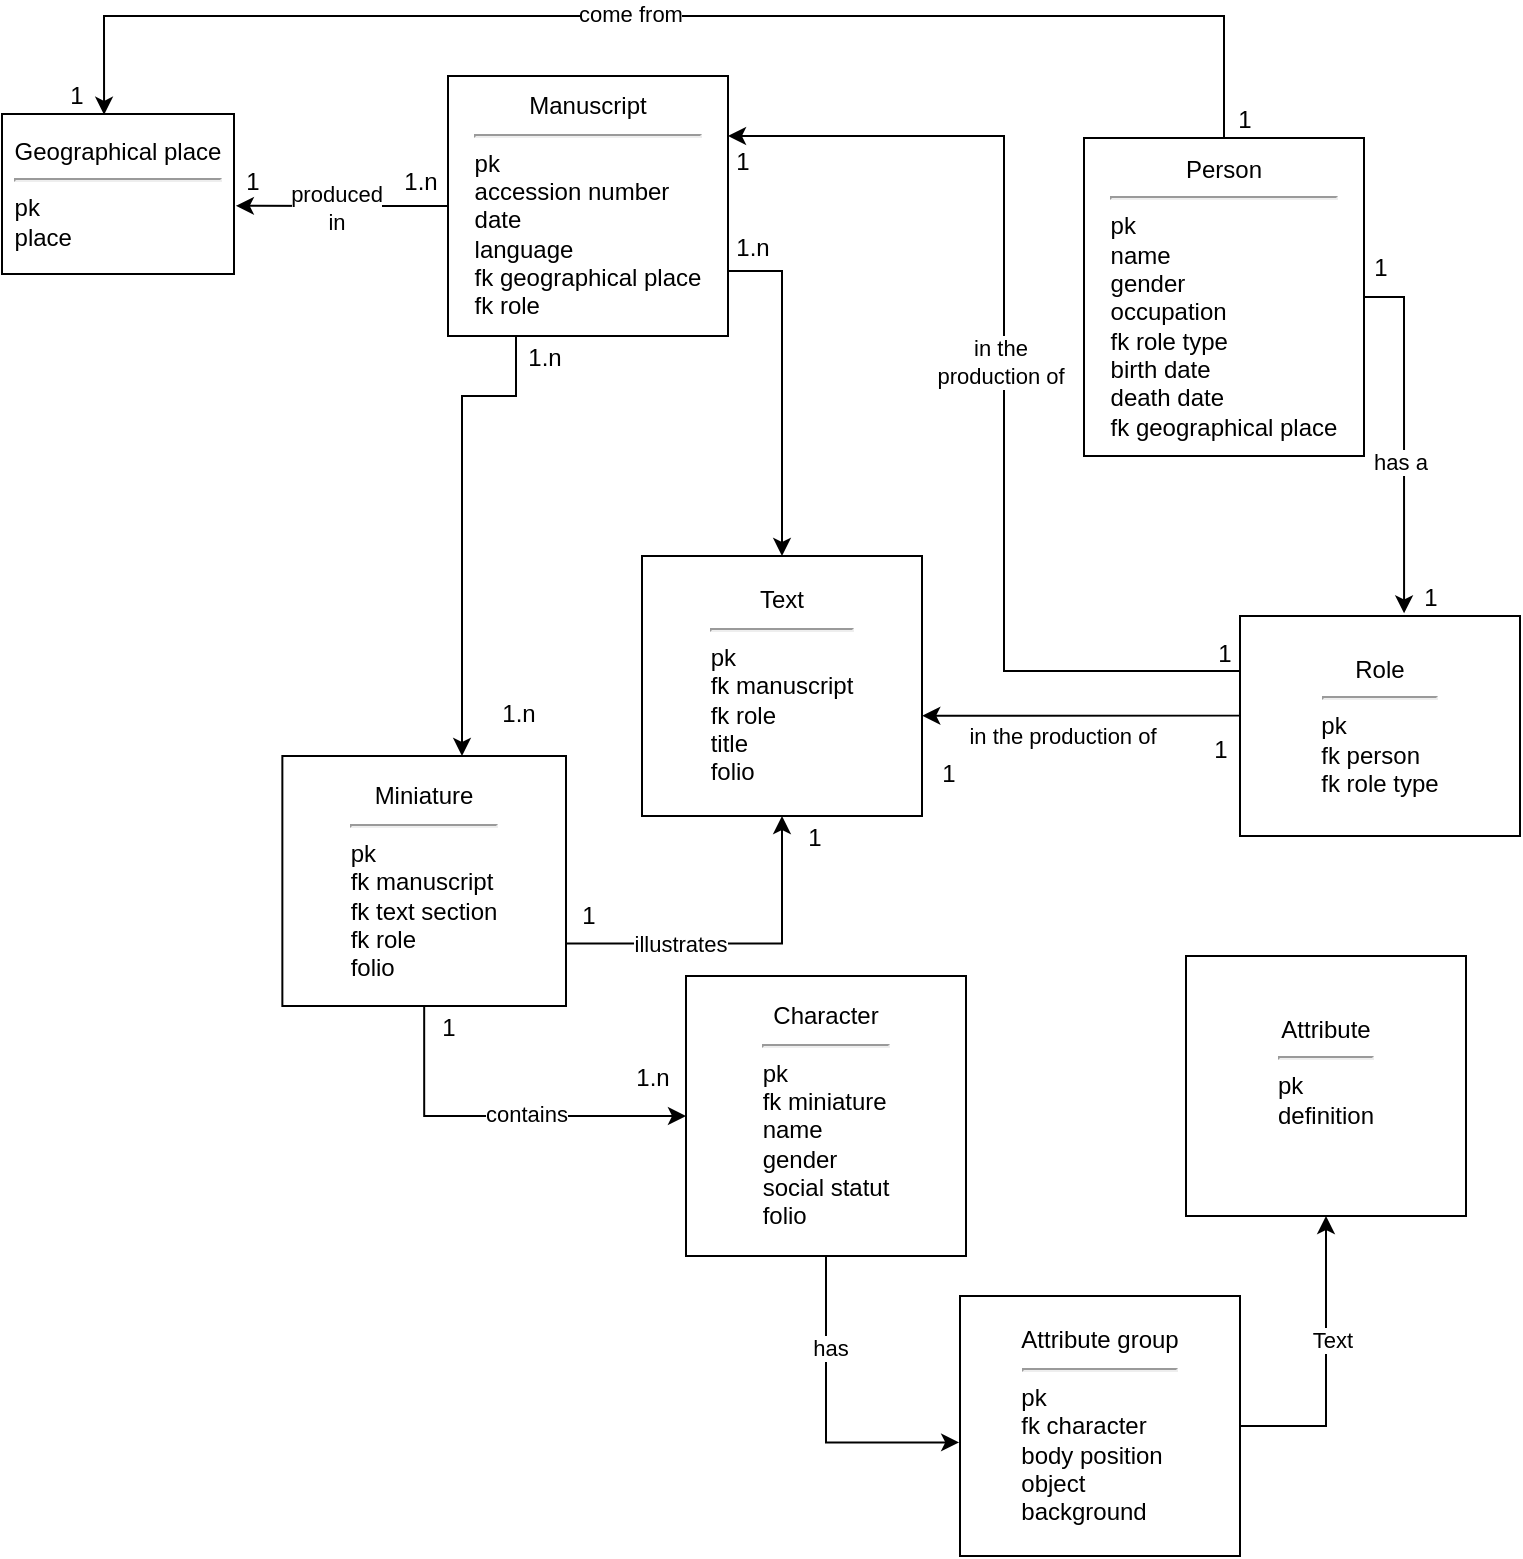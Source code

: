 <mxfile version="20.8.23" type="github">
  <diagram name="Page-1" id="ISxgPvERkCNKBEx-Qs9j">
    <mxGraphModel dx="764" dy="333" grid="1" gridSize="10" guides="1" tooltips="1" connect="1" arrows="1" fold="1" page="1" pageScale="1" pageWidth="827" pageHeight="1169" math="0" shadow="0">
      <root>
        <mxCell id="0" />
        <mxCell id="1" parent="0" />
        <mxCell id="0F5d1zWxfYyvfxIagCj2-1" style="edgeStyle=orthogonalEdgeStyle;rounded=0;orthogonalLoop=1;jettySize=auto;html=1;" parent="1" source="0F5d1zWxfYyvfxIagCj2-5" target="0F5d1zWxfYyvfxIagCj2-16" edge="1">
          <mxGeometry relative="1" as="geometry">
            <Array as="points">
              <mxPoint x="269" y="260" />
              <mxPoint x="242" y="260" />
            </Array>
          </mxGeometry>
        </mxCell>
        <mxCell id="0F5d1zWxfYyvfxIagCj2-2" style="edgeStyle=orthogonalEdgeStyle;rounded=0;orthogonalLoop=1;jettySize=auto;html=1;exitX=1;exitY=0.75;exitDx=0;exitDy=0;" parent="1" source="0F5d1zWxfYyvfxIagCj2-5" target="0F5d1zWxfYyvfxIagCj2-17" edge="1">
          <mxGeometry relative="1" as="geometry" />
        </mxCell>
        <mxCell id="0F5d1zWxfYyvfxIagCj2-3" style="edgeStyle=orthogonalEdgeStyle;rounded=0;orthogonalLoop=1;jettySize=auto;html=1;entryX=1.008;entryY=0.574;entryDx=0;entryDy=0;entryPerimeter=0;" parent="1" source="0F5d1zWxfYyvfxIagCj2-5" target="0F5d1zWxfYyvfxIagCj2-18" edge="1">
          <mxGeometry relative="1" as="geometry" />
        </mxCell>
        <mxCell id="0F5d1zWxfYyvfxIagCj2-4" value="&lt;div&gt;produced&lt;/div&gt;&lt;div&gt;in&lt;br&gt;&lt;/div&gt;" style="edgeLabel;html=1;align=center;verticalAlign=middle;resizable=0;points=[];" parent="0F5d1zWxfYyvfxIagCj2-3" vertex="1" connectable="0">
          <mxGeometry x="0.051" y="2" relative="1" as="geometry">
            <mxPoint y="-1" as="offset" />
          </mxGeometry>
        </mxCell>
        <mxCell id="0F5d1zWxfYyvfxIagCj2-5" value="&lt;div&gt;Manuscript&lt;/div&gt;&lt;div&gt;&lt;hr&gt;&lt;/div&gt;&lt;div align=&quot;left&quot;&gt;pk&lt;/div&gt;&lt;div align=&quot;left&quot;&gt;accession number&lt;/div&gt;&lt;div align=&quot;left&quot;&gt;date&lt;/div&gt;&lt;div align=&quot;left&quot;&gt;language&lt;br&gt;&lt;/div&gt;&lt;div align=&quot;left&quot;&gt;fk geographical place&lt;/div&gt;&lt;div align=&quot;left&quot;&gt;fk role&lt;br&gt;&lt;/div&gt;" style="rounded=0;whiteSpace=wrap;html=1;" parent="1" vertex="1">
          <mxGeometry x="235" y="100" width="140" height="130" as="geometry" />
        </mxCell>
        <mxCell id="0F5d1zWxfYyvfxIagCj2-8" style="edgeStyle=orthogonalEdgeStyle;rounded=0;orthogonalLoop=1;jettySize=auto;html=1;exitX=0;exitY=0.25;exitDx=0;exitDy=0;" parent="1" source="0F5d1zWxfYyvfxIagCj2-13" target="0F5d1zWxfYyvfxIagCj2-5" edge="1">
          <mxGeometry relative="1" as="geometry">
            <Array as="points">
              <mxPoint x="513" y="398" />
              <mxPoint x="513" y="130" />
            </Array>
            <mxPoint x="382" y="130" as="targetPoint" />
          </mxGeometry>
        </mxCell>
        <mxCell id="0F5d1zWxfYyvfxIagCj2-9" value="&lt;div&gt;in the &lt;br&gt;&lt;/div&gt;&lt;div&gt;production of&lt;/div&gt;" style="edgeLabel;html=1;align=center;verticalAlign=middle;resizable=0;points=[];" parent="0F5d1zWxfYyvfxIagCj2-8" vertex="1" connectable="0">
          <mxGeometry x="0.041" y="2" relative="1" as="geometry">
            <mxPoint as="offset" />
          </mxGeometry>
        </mxCell>
        <mxCell id="0F5d1zWxfYyvfxIagCj2-12" value="in the production of" style="edgeStyle=orthogonalEdgeStyle;rounded=0;orthogonalLoop=1;jettySize=auto;html=1;exitX=0.01;exitY=0.702;exitDx=0;exitDy=0;exitPerimeter=0;entryX=1.001;entryY=0.614;entryDx=0;entryDy=0;entryPerimeter=0;" parent="1" target="0F5d1zWxfYyvfxIagCj2-17" edge="1">
          <mxGeometry x="0.128" y="10" relative="1" as="geometry">
            <mxPoint x="630.97" y="418.17" as="sourcePoint" />
            <mxPoint x="478" y="421.04" as="targetPoint" />
            <Array as="points">
              <mxPoint x="631" y="420" />
            </Array>
            <mxPoint as="offset" />
          </mxGeometry>
        </mxCell>
        <mxCell id="0F5d1zWxfYyvfxIagCj2-13" value="&lt;div&gt;Role&lt;br&gt;&lt;/div&gt;&lt;div&gt;&lt;hr&gt;&lt;/div&gt;&lt;div align=&quot;left&quot;&gt;pk&lt;/div&gt;&lt;div align=&quot;left&quot;&gt;fk person&lt;/div&gt;&lt;div align=&quot;left&quot;&gt;fk role type&lt;br&gt;&lt;/div&gt;" style="rounded=0;whiteSpace=wrap;html=1;" parent="1" vertex="1">
          <mxGeometry x="631" y="370" width="140" height="110" as="geometry" />
        </mxCell>
        <mxCell id="0F5d1zWxfYyvfxIagCj2-14" style="edgeStyle=orthogonalEdgeStyle;rounded=0;orthogonalLoop=1;jettySize=auto;html=1;exitX=1;exitY=0.75;exitDx=0;exitDy=0;entryX=0.5;entryY=1;entryDx=0;entryDy=0;" parent="1" source="0F5d1zWxfYyvfxIagCj2-16" target="0F5d1zWxfYyvfxIagCj2-17" edge="1">
          <mxGeometry relative="1" as="geometry" />
        </mxCell>
        <mxCell id="0F5d1zWxfYyvfxIagCj2-15" value="illustrates" style="edgeLabel;html=1;align=center;verticalAlign=middle;resizable=0;points=[];" parent="0F5d1zWxfYyvfxIagCj2-14" vertex="1" connectable="0">
          <mxGeometry x="-0.336" y="-3" relative="1" as="geometry">
            <mxPoint y="-3" as="offset" />
          </mxGeometry>
        </mxCell>
        <mxCell id="SppowkEQW7QCCt_xI4Ui-5" style="edgeStyle=orthogonalEdgeStyle;rounded=0;orthogonalLoop=1;jettySize=auto;html=1;entryX=0;entryY=0.5;entryDx=0;entryDy=0;exitX=0.5;exitY=1;exitDx=0;exitDy=0;" edge="1" parent="1" source="0F5d1zWxfYyvfxIagCj2-16" target="SppowkEQW7QCCt_xI4Ui-3">
          <mxGeometry relative="1" as="geometry" />
        </mxCell>
        <mxCell id="SppowkEQW7QCCt_xI4Ui-6" value="contains" style="edgeLabel;html=1;align=center;verticalAlign=middle;resizable=0;points=[];" vertex="1" connectable="0" parent="SppowkEQW7QCCt_xI4Ui-5">
          <mxGeometry x="0.137" y="-5" relative="1" as="geometry">
            <mxPoint y="-6" as="offset" />
          </mxGeometry>
        </mxCell>
        <mxCell id="0F5d1zWxfYyvfxIagCj2-16" value="&lt;div&gt;Miniature&lt;br&gt;&lt;/div&gt;&lt;div&gt;&lt;hr&gt;&lt;/div&gt;&lt;div align=&quot;left&quot;&gt;pk&lt;/div&gt;&lt;div align=&quot;left&quot;&gt;fk manuscript&lt;/div&gt;&lt;div align=&quot;left&quot;&gt;fk text section&lt;/div&gt;&lt;div align=&quot;left&quot;&gt;fk role&lt;br&gt;&lt;/div&gt;&lt;div align=&quot;left&quot;&gt;folio&lt;/div&gt;" style="rounded=0;whiteSpace=wrap;html=1;" parent="1" vertex="1">
          <mxGeometry x="152.18" y="440" width="141.82" height="125" as="geometry" />
        </mxCell>
        <mxCell id="0F5d1zWxfYyvfxIagCj2-17" value="&lt;div align=&quot;center&quot;&gt;Text&lt;/div&gt;&lt;div align=&quot;center&quot;&gt;&lt;hr&gt;&lt;/div&gt;&lt;div align=&quot;left&quot;&gt;pk&lt;/div&gt;&lt;div align=&quot;left&quot;&gt;fk manuscript&lt;br&gt;&lt;/div&gt;&lt;div align=&quot;left&quot;&gt;fk role&lt;br&gt;&lt;/div&gt;&lt;div align=&quot;left&quot;&gt;title&lt;/div&gt;&lt;div align=&quot;left&quot;&gt;folio&lt;/div&gt;" style="rounded=0;whiteSpace=wrap;html=1;align=center;" parent="1" vertex="1">
          <mxGeometry x="332" y="340" width="140" height="130" as="geometry" />
        </mxCell>
        <mxCell id="0F5d1zWxfYyvfxIagCj2-18" value="&lt;div&gt;Geographical place&lt;br&gt;&lt;/div&gt;&lt;div&gt;&lt;hr&gt;&lt;/div&gt;&lt;div align=&quot;left&quot;&gt;pk&lt;/div&gt;&lt;div align=&quot;left&quot;&gt;place&lt;br&gt;&lt;/div&gt;" style="rounded=0;whiteSpace=wrap;html=1;" parent="1" vertex="1">
          <mxGeometry x="12" y="119" width="116" height="80" as="geometry" />
        </mxCell>
        <mxCell id="0F5d1zWxfYyvfxIagCj2-19" style="edgeStyle=orthogonalEdgeStyle;rounded=0;orthogonalLoop=1;jettySize=auto;html=1;exitX=1;exitY=0.5;exitDx=0;exitDy=0;entryX=0.586;entryY=-0.012;entryDx=0;entryDy=0;entryPerimeter=0;" parent="1" source="0F5d1zWxfYyvfxIagCj2-30" target="0F5d1zWxfYyvfxIagCj2-13" edge="1">
          <mxGeometry relative="1" as="geometry">
            <mxPoint x="599.25" y="272.0" as="sourcePoint" />
          </mxGeometry>
        </mxCell>
        <mxCell id="0F5d1zWxfYyvfxIagCj2-20" value="has a" style="edgeLabel;html=1;align=center;verticalAlign=middle;resizable=0;points=[];" parent="0F5d1zWxfYyvfxIagCj2-19" vertex="1" connectable="0">
          <mxGeometry x="0.125" y="3" relative="1" as="geometry">
            <mxPoint x="-5" y="2" as="offset" />
          </mxGeometry>
        </mxCell>
        <mxCell id="0F5d1zWxfYyvfxIagCj2-23" value="1.n" style="text;html=1;align=center;verticalAlign=middle;resizable=0;points=[];autosize=1;strokeColor=none;fillColor=none;" parent="1" vertex="1">
          <mxGeometry x="250" y="404" width="40" height="30" as="geometry" />
        </mxCell>
        <mxCell id="0F5d1zWxfYyvfxIagCj2-24" value="1.n" style="text;html=1;align=center;verticalAlign=middle;resizable=0;points=[];autosize=1;strokeColor=none;fillColor=none;" parent="1" vertex="1">
          <mxGeometry x="263" y="226" width="40" height="30" as="geometry" />
        </mxCell>
        <mxCell id="0F5d1zWxfYyvfxIagCj2-25" value="1.n" style="text;html=1;align=center;verticalAlign=middle;resizable=0;points=[];autosize=1;strokeColor=none;fillColor=none;" parent="1" vertex="1">
          <mxGeometry x="367" y="171" width="40" height="30" as="geometry" />
        </mxCell>
        <mxCell id="0F5d1zWxfYyvfxIagCj2-28" style="edgeStyle=orthogonalEdgeStyle;rounded=0;orthogonalLoop=1;jettySize=auto;html=1;exitX=0.5;exitY=0;exitDx=0;exitDy=0;entryX=0.44;entryY=0.005;entryDx=0;entryDy=0;entryPerimeter=0;" parent="1" source="0F5d1zWxfYyvfxIagCj2-30" target="0F5d1zWxfYyvfxIagCj2-18" edge="1">
          <mxGeometry relative="1" as="geometry">
            <Array as="points">
              <mxPoint x="612" y="70" />
              <mxPoint x="83" y="70" />
            </Array>
          </mxGeometry>
        </mxCell>
        <mxCell id="0F5d1zWxfYyvfxIagCj2-29" value="come from" style="edgeLabel;html=1;align=center;verticalAlign=middle;resizable=0;points=[];" parent="0F5d1zWxfYyvfxIagCj2-28" vertex="1" connectable="0">
          <mxGeometry x="0.073" y="1" relative="1" as="geometry">
            <mxPoint x="1" y="-2" as="offset" />
          </mxGeometry>
        </mxCell>
        <mxCell id="0F5d1zWxfYyvfxIagCj2-30" value="&lt;div align=&quot;center&quot;&gt;Person&lt;br&gt;&lt;/div&gt;&lt;div align=&quot;center&quot;&gt;&lt;hr&gt;&lt;/div&gt;&lt;div align=&quot;left&quot;&gt;pk&lt;/div&gt;&lt;div align=&quot;left&quot;&gt;name&lt;/div&gt;&lt;div align=&quot;left&quot;&gt;gender&lt;/div&gt;&lt;div align=&quot;left&quot;&gt;occupation&lt;/div&gt;&lt;div align=&quot;left&quot;&gt;fk role type&lt;/div&gt;&lt;div align=&quot;left&quot;&gt;birth date&lt;/div&gt;&lt;div align=&quot;left&quot;&gt;death date&lt;br&gt;&lt;/div&gt;&lt;div&gt;fk geographical place&lt;br&gt;&lt;/div&gt;" style="rounded=0;whiteSpace=wrap;html=1;align=center;" parent="1" vertex="1">
          <mxGeometry x="553" y="131" width="140" height="159" as="geometry" />
        </mxCell>
        <mxCell id="0F5d1zWxfYyvfxIagCj2-31" value="1" style="text;html=1;align=center;verticalAlign=middle;resizable=0;points=[];autosize=1;strokeColor=none;fillColor=none;" parent="1" vertex="1">
          <mxGeometry x="606" y="422" width="30" height="30" as="geometry" />
        </mxCell>
        <mxCell id="0F5d1zWxfYyvfxIagCj2-32" value="1" style="text;html=1;align=center;verticalAlign=middle;resizable=0;points=[];autosize=1;strokeColor=none;fillColor=none;" parent="1" vertex="1">
          <mxGeometry x="470" y="434" width="30" height="30" as="geometry" />
        </mxCell>
        <mxCell id="0F5d1zWxfYyvfxIagCj2-35" value="1.n" style="text;html=1;align=center;verticalAlign=middle;resizable=0;points=[];autosize=1;strokeColor=none;fillColor=none;" parent="1" vertex="1">
          <mxGeometry x="201" y="138" width="40" height="30" as="geometry" />
        </mxCell>
        <mxCell id="0F5d1zWxfYyvfxIagCj2-36" value="1" style="text;html=1;align=center;verticalAlign=middle;resizable=0;points=[];autosize=1;strokeColor=none;fillColor=none;" parent="1" vertex="1">
          <mxGeometry x="122.18" y="138" width="30" height="30" as="geometry" />
        </mxCell>
        <mxCell id="0F5d1zWxfYyvfxIagCj2-37" value="1" style="text;html=1;align=center;verticalAlign=middle;resizable=0;points=[];autosize=1;strokeColor=none;fillColor=none;" parent="1" vertex="1">
          <mxGeometry x="34" y="95" width="30" height="30" as="geometry" />
        </mxCell>
        <mxCell id="0F5d1zWxfYyvfxIagCj2-38" value="1" style="text;html=1;align=center;verticalAlign=middle;resizable=0;points=[];autosize=1;strokeColor=none;fillColor=none;" parent="1" vertex="1">
          <mxGeometry x="618" y="107" width="30" height="30" as="geometry" />
        </mxCell>
        <mxCell id="0F5d1zWxfYyvfxIagCj2-39" value="1" style="text;html=1;align=center;verticalAlign=middle;resizable=0;points=[];autosize=1;strokeColor=none;fillColor=none;" parent="1" vertex="1">
          <mxGeometry x="686" y="181" width="30" height="30" as="geometry" />
        </mxCell>
        <mxCell id="0F5d1zWxfYyvfxIagCj2-40" value="1" style="text;html=1;align=center;verticalAlign=middle;resizable=0;points=[];autosize=1;strokeColor=none;fillColor=none;" parent="1" vertex="1">
          <mxGeometry x="711" y="346" width="30" height="30" as="geometry" />
        </mxCell>
        <mxCell id="0F5d1zWxfYyvfxIagCj2-41" value="1" style="text;html=1;align=center;verticalAlign=middle;resizable=0;points=[];autosize=1;strokeColor=none;fillColor=none;" parent="1" vertex="1">
          <mxGeometry x="608" y="374" width="30" height="30" as="geometry" />
        </mxCell>
        <mxCell id="0F5d1zWxfYyvfxIagCj2-42" value="1" style="text;html=1;align=center;verticalAlign=middle;resizable=0;points=[];autosize=1;strokeColor=none;fillColor=none;" parent="1" vertex="1">
          <mxGeometry x="367" y="128" width="30" height="30" as="geometry" />
        </mxCell>
        <mxCell id="0F5d1zWxfYyvfxIagCj2-45" value="1" style="text;html=1;align=center;verticalAlign=middle;resizable=0;points=[];autosize=1;strokeColor=none;fillColor=none;" parent="1" vertex="1">
          <mxGeometry x="290" y="505" width="30" height="30" as="geometry" />
        </mxCell>
        <mxCell id="0F5d1zWxfYyvfxIagCj2-46" value="1" style="text;html=1;align=center;verticalAlign=middle;resizable=0;points=[];autosize=1;strokeColor=none;fillColor=none;" parent="1" vertex="1">
          <mxGeometry x="403" y="465.5" width="30" height="30" as="geometry" />
        </mxCell>
        <mxCell id="SppowkEQW7QCCt_xI4Ui-2" value="&lt;div align=&quot;center&quot;&gt;Attribute&lt;/div&gt;&lt;div align=&quot;center&quot;&gt;&lt;hr&gt;&lt;/div&gt;&lt;div align=&quot;left&quot;&gt;pk&lt;/div&gt;&lt;div align=&quot;left&quot;&gt;definition&lt;br&gt;&lt;/div&gt;&lt;div align=&quot;left&quot;&gt;&lt;br&gt;&lt;/div&gt;" style="rounded=0;whiteSpace=wrap;html=1;align=center;" vertex="1" parent="1">
          <mxGeometry x="604" y="540" width="140" height="130" as="geometry" />
        </mxCell>
        <mxCell id="SppowkEQW7QCCt_xI4Ui-10" style="edgeStyle=orthogonalEdgeStyle;rounded=0;orthogonalLoop=1;jettySize=auto;html=1;entryX=-0.003;entryY=0.563;entryDx=0;entryDy=0;entryPerimeter=0;" edge="1" parent="1" source="SppowkEQW7QCCt_xI4Ui-3" target="SppowkEQW7QCCt_xI4Ui-4">
          <mxGeometry relative="1" as="geometry" />
        </mxCell>
        <mxCell id="SppowkEQW7QCCt_xI4Ui-12" value="has" style="edgeLabel;html=1;align=center;verticalAlign=middle;resizable=0;points=[];" vertex="1" connectable="0" parent="SppowkEQW7QCCt_xI4Ui-10">
          <mxGeometry x="-0.427" y="2" relative="1" as="geometry">
            <mxPoint as="offset" />
          </mxGeometry>
        </mxCell>
        <mxCell id="SppowkEQW7QCCt_xI4Ui-3" value="&lt;div align=&quot;center&quot;&gt;Character&lt;br&gt;&lt;/div&gt;&lt;div align=&quot;center&quot;&gt;&lt;hr&gt;&lt;/div&gt;&lt;div align=&quot;left&quot;&gt;pk&lt;/div&gt;&lt;div align=&quot;left&quot;&gt;fk miniature&lt;br&gt;&lt;/div&gt;&lt;div align=&quot;left&quot;&gt;name&lt;/div&gt;&lt;div align=&quot;left&quot;&gt;gender&lt;/div&gt;&lt;div align=&quot;left&quot;&gt;social statut&lt;br&gt;&lt;/div&gt;&lt;div align=&quot;left&quot;&gt;folio&lt;br&gt;&lt;/div&gt;" style="rounded=0;whiteSpace=wrap;html=1;align=center;" vertex="1" parent="1">
          <mxGeometry x="354" y="550" width="140" height="140" as="geometry" />
        </mxCell>
        <mxCell id="SppowkEQW7QCCt_xI4Ui-11" style="edgeStyle=orthogonalEdgeStyle;rounded=0;orthogonalLoop=1;jettySize=auto;html=1;exitX=1;exitY=0.5;exitDx=0;exitDy=0;entryX=0.5;entryY=1;entryDx=0;entryDy=0;" edge="1" parent="1" source="SppowkEQW7QCCt_xI4Ui-4" target="SppowkEQW7QCCt_xI4Ui-2">
          <mxGeometry relative="1" as="geometry" />
        </mxCell>
        <mxCell id="SppowkEQW7QCCt_xI4Ui-14" value="Text" style="edgeLabel;html=1;align=center;verticalAlign=middle;resizable=0;points=[];" vertex="1" connectable="0" parent="SppowkEQW7QCCt_xI4Ui-11">
          <mxGeometry x="0.164" y="-3" relative="1" as="geometry">
            <mxPoint as="offset" />
          </mxGeometry>
        </mxCell>
        <mxCell id="SppowkEQW7QCCt_xI4Ui-4" value="&lt;div align=&quot;center&quot;&gt;Attribute group&lt;br&gt;&lt;/div&gt;&lt;div align=&quot;center&quot;&gt;&lt;hr&gt;&lt;/div&gt;&lt;div align=&quot;left&quot;&gt;pk&lt;/div&gt;&lt;div align=&quot;left&quot;&gt;fk character&lt;br&gt;&lt;/div&gt;&lt;div align=&quot;left&quot;&gt;body position&lt;/div&gt;&lt;div align=&quot;left&quot;&gt;object&lt;/div&gt;&lt;div align=&quot;left&quot;&gt;background&lt;br&gt;&lt;/div&gt;" style="rounded=0;whiteSpace=wrap;html=1;align=center;" vertex="1" parent="1">
          <mxGeometry x="491" y="710" width="140" height="130" as="geometry" />
        </mxCell>
        <mxCell id="SppowkEQW7QCCt_xI4Ui-8" value="1" style="text;html=1;align=center;verticalAlign=middle;resizable=0;points=[];autosize=1;strokeColor=none;fillColor=none;" vertex="1" parent="1">
          <mxGeometry x="220" y="561" width="30" height="30" as="geometry" />
        </mxCell>
        <mxCell id="SppowkEQW7QCCt_xI4Ui-9" value="1.n" style="text;html=1;align=center;verticalAlign=middle;resizable=0;points=[];autosize=1;strokeColor=none;fillColor=none;" vertex="1" parent="1">
          <mxGeometry x="317" y="586" width="40" height="30" as="geometry" />
        </mxCell>
      </root>
    </mxGraphModel>
  </diagram>
</mxfile>
